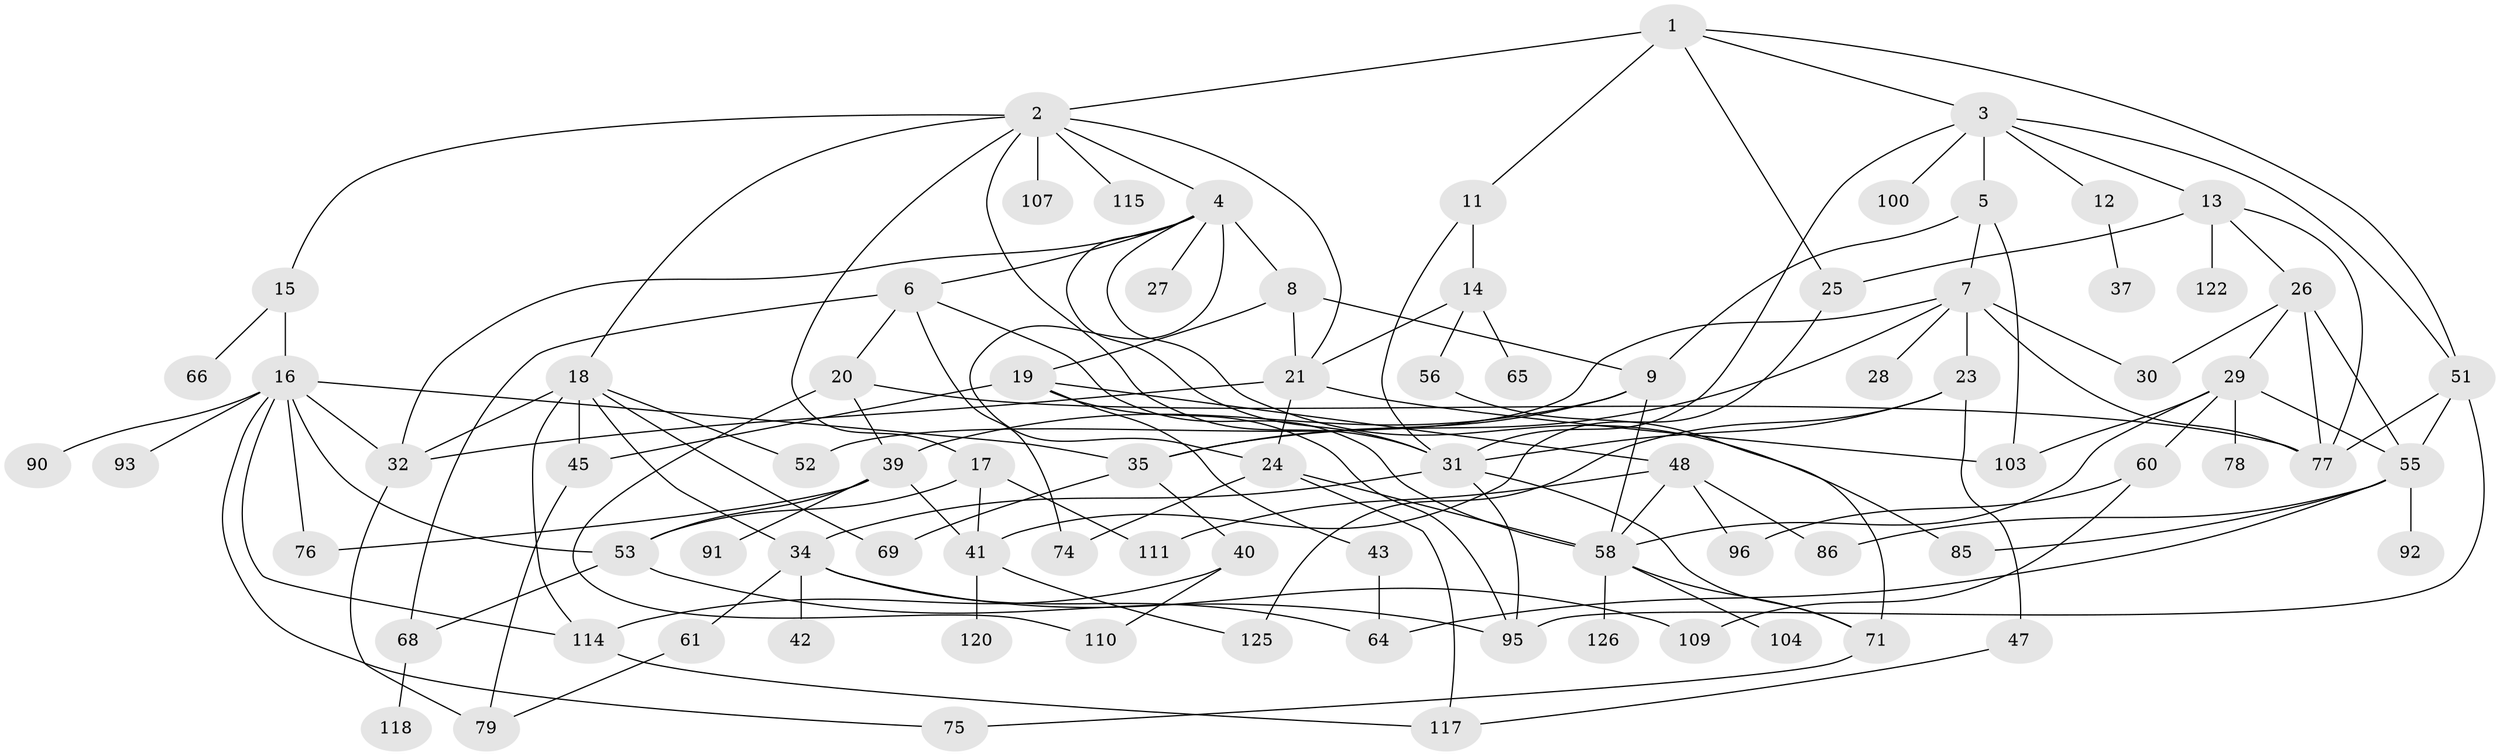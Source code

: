 // original degree distribution, {5: 0.08661417322834646, 8: 0.023622047244094488, 6: 0.023622047244094488, 4: 0.1732283464566929, 3: 0.23622047244094488, 2: 0.2440944881889764, 1: 0.1968503937007874, 7: 0.015748031496062992}
// Generated by graph-tools (version 1.1) at 2025/10/02/27/25 16:10:54]
// undirected, 84 vertices, 144 edges
graph export_dot {
graph [start="1"]
  node [color=gray90,style=filled];
  1;
  2 [super="+44"];
  3 [super="+50"];
  4 [super="+119"];
  5;
  6 [super="+10"];
  7 [super="+22"];
  8 [super="+99"];
  9 [super="+36"];
  11 [super="+38"];
  12;
  13 [super="+89"];
  14 [super="+49"];
  15;
  16 [super="+62"];
  17 [super="+94"];
  18 [super="+70"];
  19 [super="+33"];
  20;
  21 [super="+57"];
  23;
  24 [super="+63"];
  25;
  26 [super="+80"];
  27;
  28;
  29 [super="+121"];
  30;
  31 [super="+73"];
  32 [super="+97"];
  34 [super="+82"];
  35 [super="+67"];
  37 [super="+105"];
  39 [super="+87"];
  40 [super="+116"];
  41 [super="+72"];
  42;
  43 [super="+54"];
  45 [super="+46"];
  47;
  48 [super="+101"];
  51 [super="+88"];
  52;
  53 [super="+106"];
  55 [super="+59"];
  56;
  58 [super="+83"];
  60;
  61;
  64 [super="+98"];
  65;
  66;
  68 [super="+81"];
  69 [super="+84"];
  71 [super="+113"];
  74;
  75;
  76;
  77 [super="+108"];
  78;
  79;
  85;
  86;
  90;
  91;
  92;
  93;
  95 [super="+112"];
  96 [super="+102"];
  100;
  103;
  104;
  107;
  109;
  110 [super="+123"];
  111;
  114 [super="+127"];
  115;
  117 [super="+124"];
  118;
  120;
  122;
  125;
  126;
  1 -- 2;
  1 -- 3;
  1 -- 11;
  1 -- 25;
  1 -- 51;
  2 -- 4;
  2 -- 15;
  2 -- 17;
  2 -- 18;
  2 -- 115;
  2 -- 31;
  2 -- 107;
  2 -- 21;
  3 -- 5;
  3 -- 12;
  3 -- 13;
  3 -- 51;
  3 -- 100;
  3 -- 31;
  4 -- 6;
  4 -- 8;
  4 -- 27;
  4 -- 24;
  4 -- 32;
  4 -- 85;
  4 -- 31;
  5 -- 7;
  5 -- 9;
  5 -- 103;
  6 -- 20;
  6 -- 68;
  6 -- 74;
  6 -- 58;
  7 -- 28;
  7 -- 30;
  7 -- 35;
  7 -- 52;
  7 -- 23;
  7 -- 77;
  8 -- 19;
  8 -- 21;
  8 -- 9;
  9 -- 58;
  9 -- 35;
  9 -- 39;
  11 -- 14;
  11 -- 31;
  12 -- 37;
  13 -- 26;
  13 -- 122;
  13 -- 25;
  13 -- 77;
  14 -- 56;
  14 -- 21;
  14 -- 65;
  15 -- 16;
  15 -- 66;
  16 -- 53;
  16 -- 75;
  16 -- 76;
  16 -- 90;
  16 -- 32;
  16 -- 114;
  16 -- 93;
  16 -- 35;
  17 -- 41;
  17 -- 53;
  17 -- 111;
  18 -- 32;
  18 -- 52;
  18 -- 69;
  18 -- 45;
  18 -- 114;
  18 -- 34;
  19 -- 43;
  19 -- 48;
  19 -- 45;
  19 -- 95;
  20 -- 39;
  20 -- 77;
  20 -- 110;
  21 -- 24;
  21 -- 103;
  21 -- 32;
  23 -- 47;
  23 -- 31;
  23 -- 125;
  24 -- 117;
  24 -- 58;
  24 -- 74;
  25 -- 41;
  26 -- 29;
  26 -- 77;
  26 -- 30;
  26 -- 55;
  29 -- 60;
  29 -- 78;
  29 -- 103 [weight=2];
  29 -- 55;
  29 -- 58;
  31 -- 34;
  31 -- 95;
  31 -- 71;
  32 -- 79;
  34 -- 42;
  34 -- 61;
  34 -- 64;
  34 -- 109;
  35 -- 40;
  35 -- 69;
  39 -- 91;
  39 -- 76;
  39 -- 53;
  39 -- 41;
  40 -- 110;
  40 -- 114;
  41 -- 125;
  41 -- 120;
  43 -- 64;
  45 -- 79;
  47 -- 117;
  48 -- 86;
  48 -- 58;
  48 -- 96;
  48 -- 111;
  51 -- 55;
  51 -- 95;
  51 -- 77;
  53 -- 68;
  53 -- 95;
  55 -- 92;
  55 -- 64;
  55 -- 85;
  55 -- 86;
  56 -- 71;
  58 -- 71;
  58 -- 104;
  58 -- 126;
  60 -- 96;
  60 -- 109;
  61 -- 79;
  68 -- 118;
  71 -- 75;
  114 -- 117;
}
